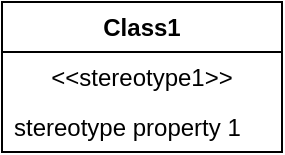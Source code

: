 <mxfile version="26.1.1">
  <diagram name="Page-1" id="xXnWWncxJOyoRs3wPPJi">
    <mxGraphModel dx="785" dy="653" grid="0" gridSize="10" guides="1" tooltips="1" connect="1" arrows="1" fold="1" page="0" pageScale="1" pageWidth="850" pageHeight="1100" math="0" shadow="0">
      <root>
        <mxCell id="0" />
        <mxCell id="1" parent="0" />
        <mxCell id="GwkhHQ8WCr_lFpzRpkYW-1" value="Class1" style="swimlane;fontStyle=1;align=center;verticalAlign=middle;childLayout=stackLayout;horizontal=1;startSize=25;horizontalStack=0;resizeParent=1;resizeParentMax=0;resizeLast=0;collapsible=0;marginBottom=0;html=1;whiteSpace=wrap;" vertex="1" parent="1">
          <mxGeometry x="10" y="161" width="140" height="75" as="geometry" />
        </mxCell>
        <mxCell id="GwkhHQ8WCr_lFpzRpkYW-2" value="&amp;lt;&amp;lt;stereotype1&amp;gt;&amp;gt;" style="text;html=1;strokeColor=none;fillColor=none;align=center;verticalAlign=middle;spacingLeft=4;spacingRight=4;overflow=hidden;rotatable=0;points=[[0,0.5],[1,0.5]];portConstraint=eastwest;whiteSpace=wrap;" vertex="1" parent="GwkhHQ8WCr_lFpzRpkYW-1">
          <mxGeometry y="25" width="140" height="25" as="geometry" />
        </mxCell>
        <mxCell id="GwkhHQ8WCr_lFpzRpkYW-3" value="stereotype property 1" style="text;html=1;strokeColor=none;fillColor=none;align=left;verticalAlign=middle;spacingLeft=4;spacingRight=4;overflow=hidden;rotatable=0;points=[[0,0.5],[1,0.5]];portConstraint=eastwest;whiteSpace=wrap;" vertex="1" parent="GwkhHQ8WCr_lFpzRpkYW-1">
          <mxGeometry y="50" width="140" height="25" as="geometry" />
        </mxCell>
      </root>
    </mxGraphModel>
  </diagram>
</mxfile>
